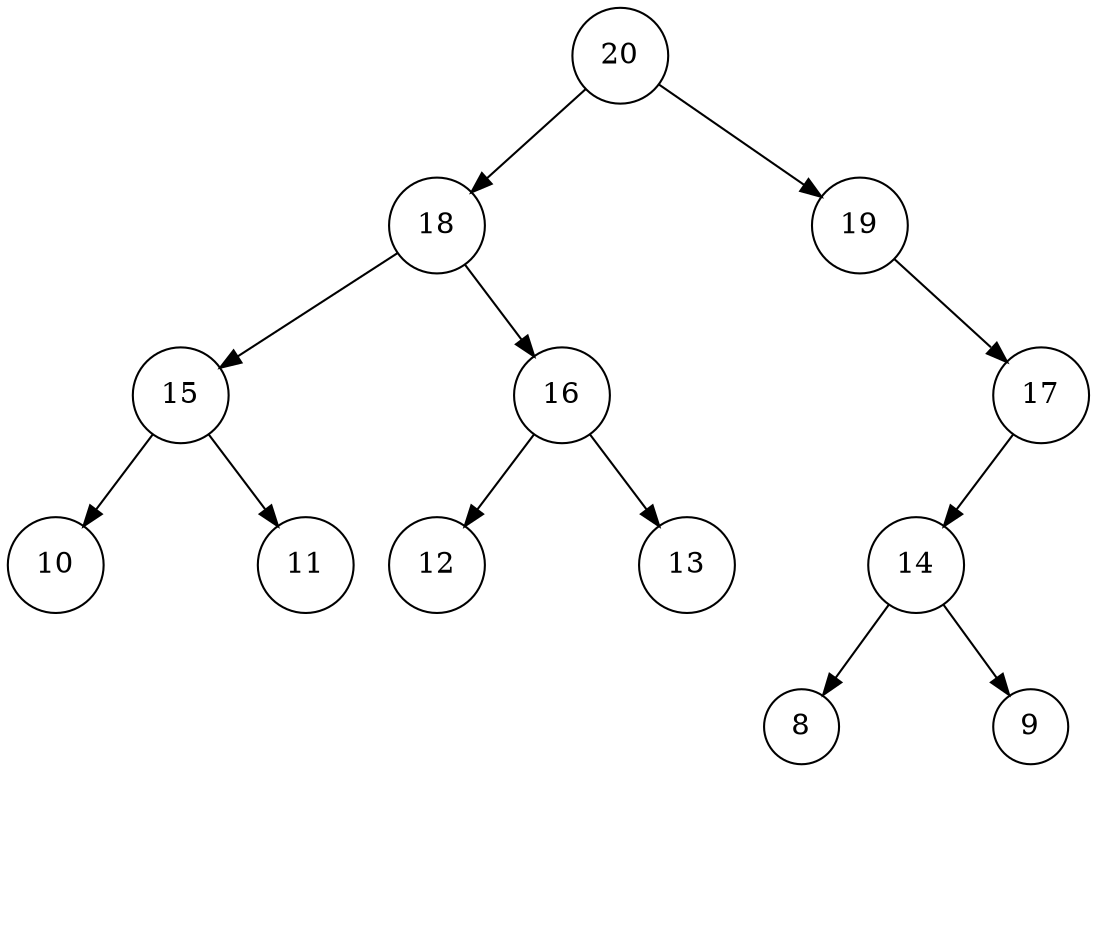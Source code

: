 digraph G {
144 [shape=circle, label="20"];
144->147;
_n2 [shape=circle, label="#", style=invis];
144->_n2 [style=invis, weight=10];
144->146;
147 [shape=circle, label="18"];
147->151;
_n4 [shape=circle, label="#", style=invis];
147->_n4 [style=invis, weight=10];
147->150;
146 [shape=circle, label="19"];
_n6 [shape=circle, label="#", style=invis];
146->_n6 [style=invis, weight=10];
146->148;
151 [shape=circle, label="15"];
151->159;
_n8 [shape=circle, label="#", style=invis];
151->_n8 [style=invis, weight=10];
151->158;
150 [shape=circle, label="16"];
150->157;
_n10 [shape=circle, label="#", style=invis];
150->_n10 [style=invis, weight=10];
150->156;
148 [shape=circle, label="17"];
148->153;
_n12 [shape=circle, label="#", style=invis];
148->_n12 [style=invis, weight=10];
159 [shape=circle, label="10"];
_n14 [shape=circle, label="#", style=invis];
159->_n14 [style=invis, weight=10];
158 [shape=circle, label="11"];
_n16 [shape=circle, label="#", style=invis];
158->_n16 [style=invis, weight=10];
157 [shape=circle, label="12"];
_n18 [shape=circle, label="#", style=invis];
157->_n18 [style=invis, weight=10];
156 [shape=circle, label="13"];
_n20 [shape=circle, label="#", style=invis];
156->_n20 [style=invis, weight=10];
153 [shape=circle, label="14"];
153->163;
_n22 [shape=circle, label="#", style=invis];
153->_n22 [style=invis, weight=10];
153->162;
163 [shape=circle, label="8"];
_n24 [shape=circle, label="#", style=invis];
163->_n24 [style=invis, weight=10];
162 [shape=circle, label="9"];
_n26 [shape=circle, label="#", style=invis];
162->_n26 [style=invis, weight=10];
}
